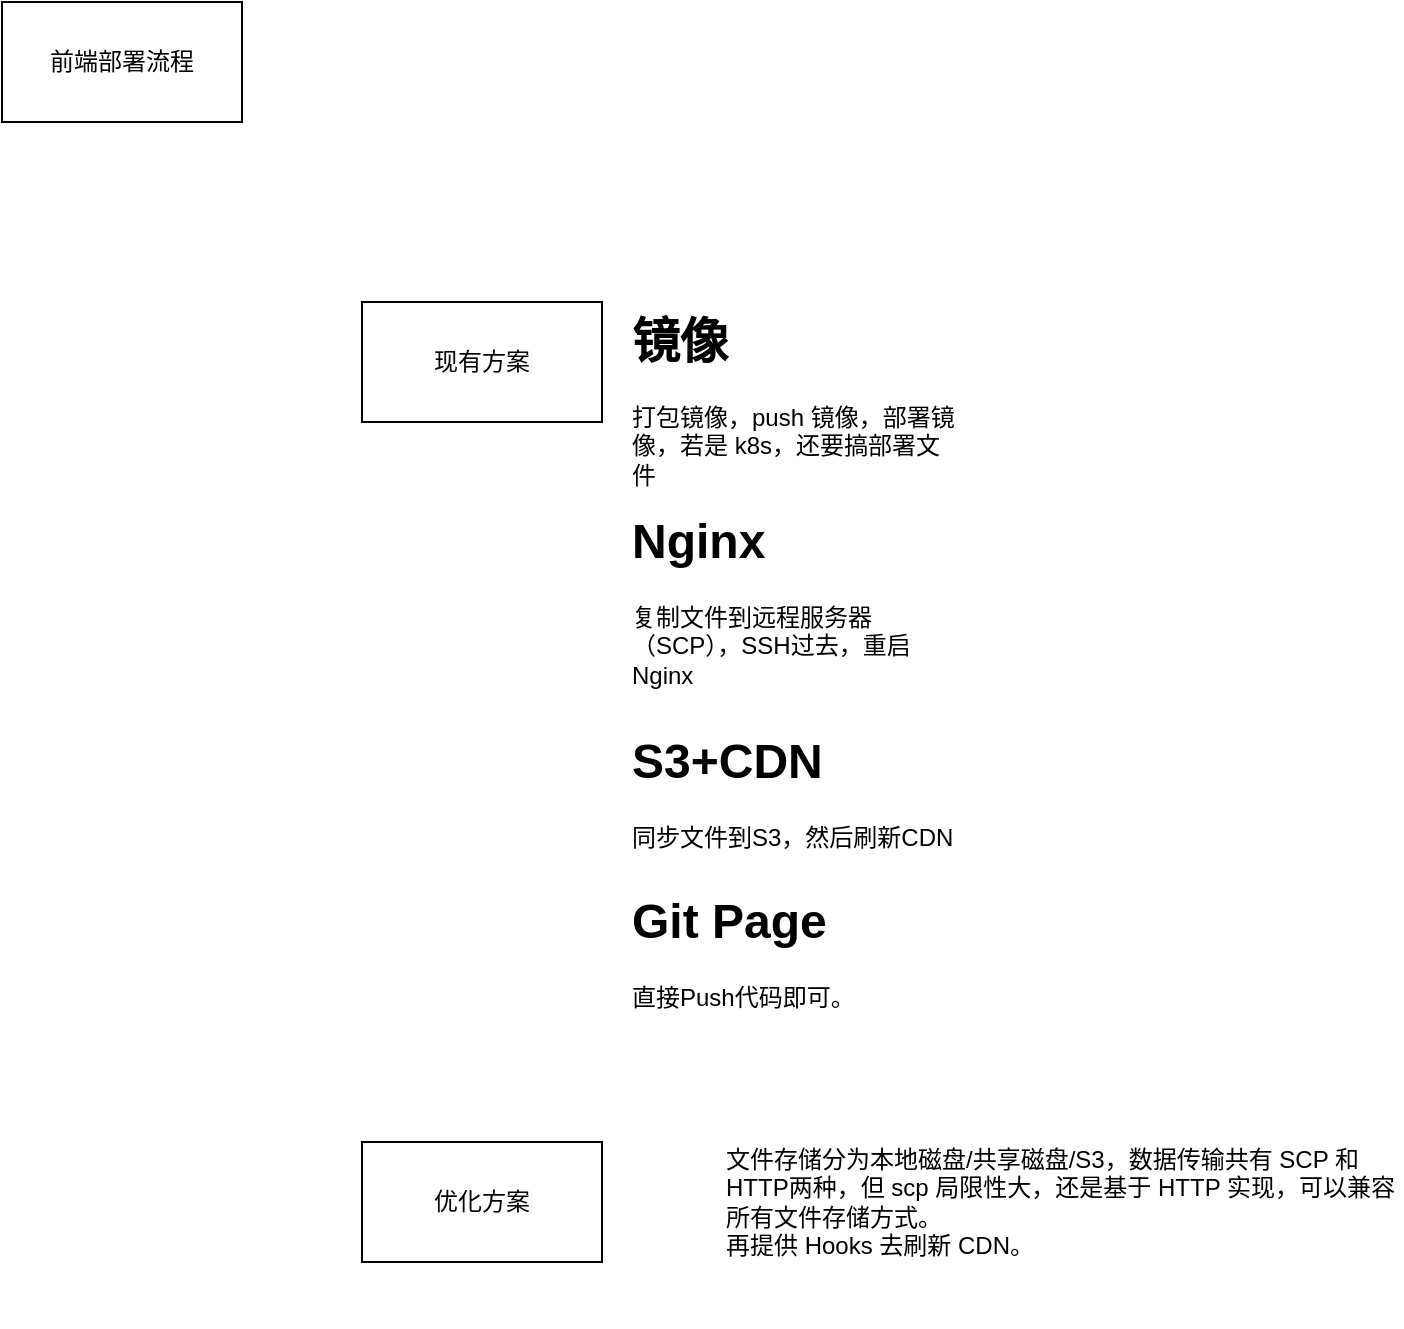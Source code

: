 <mxfile version="17.2.4" type="github">
  <diagram id="CWeF-Dbs7muFz1N013ci" name="Page-1">
    <mxGraphModel dx="1186" dy="643" grid="1" gridSize="10" guides="1" tooltips="1" connect="1" arrows="1" fold="1" page="1" pageScale="1" pageWidth="827" pageHeight="1169" math="0" shadow="0">
      <root>
        <mxCell id="0" />
        <mxCell id="1" parent="0" />
        <mxCell id="0BS2BCWE53oCS1VnZQ1A-1" value="前端部署流程" style="rounded=0;whiteSpace=wrap;html=1;" vertex="1" parent="1">
          <mxGeometry x="40" y="40" width="120" height="60" as="geometry" />
        </mxCell>
        <mxCell id="0BS2BCWE53oCS1VnZQ1A-2" value="现有方案" style="rounded=0;whiteSpace=wrap;html=1;" vertex="1" parent="1">
          <mxGeometry x="220" y="190" width="120" height="60" as="geometry" />
        </mxCell>
        <mxCell id="0BS2BCWE53oCS1VnZQ1A-8" value="&lt;h1&gt;镜像&lt;br&gt;&lt;/h1&gt;&lt;p&gt;打包镜像，push 镜像，部署镜像，若是 k8s，还要搞部署文件&lt;br&gt;&lt;/p&gt;" style="text;html=1;strokeColor=none;fillColor=none;spacing=5;spacingTop=-20;whiteSpace=wrap;overflow=hidden;rounded=0;" vertex="1" parent="1">
          <mxGeometry x="350" y="190" width="170" height="100" as="geometry" />
        </mxCell>
        <mxCell id="0BS2BCWE53oCS1VnZQ1A-9" value="&lt;h1&gt;Nginx&lt;/h1&gt;&lt;p&gt;复制文件到远程服务器（SCP），SSH过去，重启Nginx&lt;br&gt;&lt;/p&gt;" style="text;html=1;strokeColor=none;fillColor=none;spacing=5;spacingTop=-20;whiteSpace=wrap;overflow=hidden;rounded=0;" vertex="1" parent="1">
          <mxGeometry x="350" y="290" width="170" height="100" as="geometry" />
        </mxCell>
        <mxCell id="0BS2BCWE53oCS1VnZQ1A-10" value="&lt;h1&gt;S3+CDN&lt;/h1&gt;&lt;p&gt;同步文件到S3，然后刷新CDN&lt;br&gt;&lt;/p&gt;" style="text;html=1;strokeColor=none;fillColor=none;spacing=5;spacingTop=-20;whiteSpace=wrap;overflow=hidden;rounded=0;" vertex="1" parent="1">
          <mxGeometry x="350" y="400" width="170" height="80" as="geometry" />
        </mxCell>
        <mxCell id="0BS2BCWE53oCS1VnZQ1A-12" value="&lt;h1&gt;Git Page&lt;br&gt;&lt;/h1&gt;&lt;p&gt;直接Push代码即可。&lt;br&gt;&lt;/p&gt;" style="text;html=1;strokeColor=none;fillColor=none;spacing=5;spacingTop=-20;whiteSpace=wrap;overflow=hidden;rounded=0;" vertex="1" parent="1">
          <mxGeometry x="350" y="480" width="170" height="80" as="geometry" />
        </mxCell>
        <mxCell id="0BS2BCWE53oCS1VnZQ1A-13" value="优化方案" style="rounded=0;whiteSpace=wrap;html=1;" vertex="1" parent="1">
          <mxGeometry x="220" y="610" width="120" height="60" as="geometry" />
        </mxCell>
        <mxCell id="0BS2BCWE53oCS1VnZQ1A-16" value="文件存储分为本地磁盘/共享磁盘/S3，数据传输共有 SCP 和 HTTP两种，但 scp 局限性大，还是基于 HTTP 实现，可以兼容所有文件存储方式。&lt;br&gt;再提供 Hooks 去刷新 CDN。" style="text;html=1;strokeColor=none;fillColor=none;align=left;verticalAlign=middle;whiteSpace=wrap;rounded=0;glass=0;" vertex="1" parent="1">
          <mxGeometry x="400" y="577.5" width="340" height="125" as="geometry" />
        </mxCell>
      </root>
    </mxGraphModel>
  </diagram>
</mxfile>
